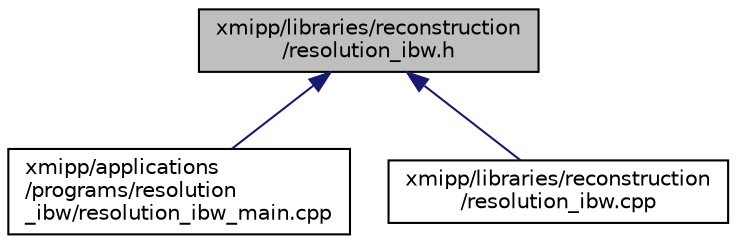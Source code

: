digraph "xmipp/libraries/reconstruction/resolution_ibw.h"
{
  edge [fontname="Helvetica",fontsize="10",labelfontname="Helvetica",labelfontsize="10"];
  node [fontname="Helvetica",fontsize="10",shape=record];
  Node76 [label="xmipp/libraries/reconstruction\l/resolution_ibw.h",height=0.2,width=0.4,color="black", fillcolor="grey75", style="filled", fontcolor="black"];
  Node76 -> Node77 [dir="back",color="midnightblue",fontsize="10",style="solid",fontname="Helvetica"];
  Node77 [label="xmipp/applications\l/programs/resolution\l_ibw/resolution_ibw_main.cpp",height=0.2,width=0.4,color="black", fillcolor="white", style="filled",URL="$resolution__ibw__main_8cpp.html"];
  Node76 -> Node78 [dir="back",color="midnightblue",fontsize="10",style="solid",fontname="Helvetica"];
  Node78 [label="xmipp/libraries/reconstruction\l/resolution_ibw.cpp",height=0.2,width=0.4,color="black", fillcolor="white", style="filled",URL="$resolution__ibw_8cpp.html"];
}
